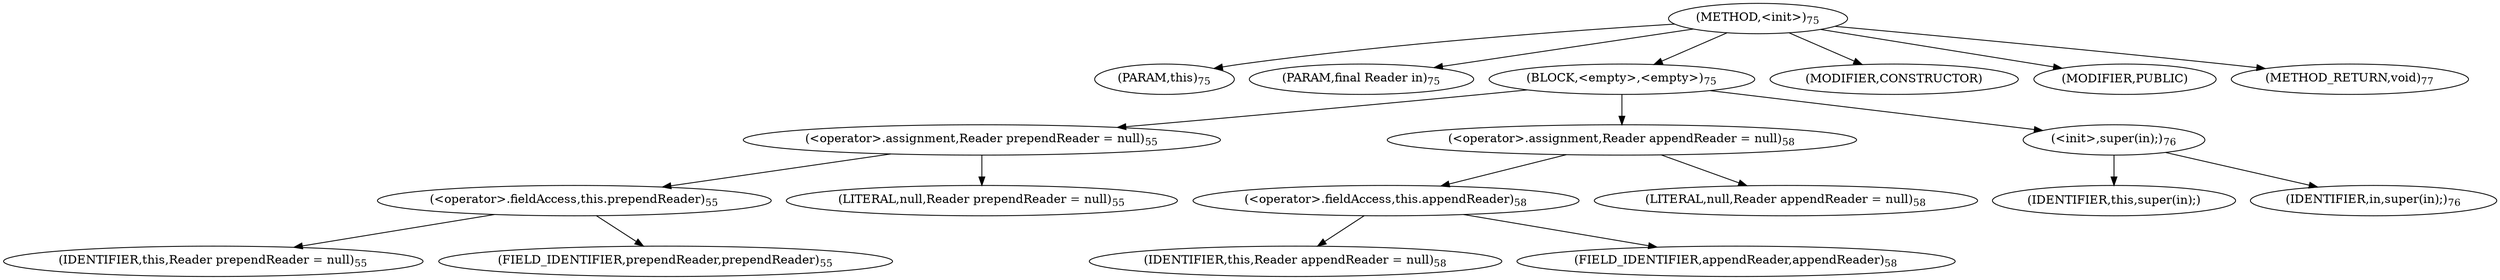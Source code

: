 digraph "&lt;init&gt;" {  
"59" [label = <(METHOD,&lt;init&gt;)<SUB>75</SUB>> ]
"6" [label = <(PARAM,this)<SUB>75</SUB>> ]
"60" [label = <(PARAM,final Reader in)<SUB>75</SUB>> ]
"61" [label = <(BLOCK,&lt;empty&gt;,&lt;empty&gt;)<SUB>75</SUB>> ]
"62" [label = <(&lt;operator&gt;.assignment,Reader prependReader = null)<SUB>55</SUB>> ]
"63" [label = <(&lt;operator&gt;.fieldAccess,this.prependReader)<SUB>55</SUB>> ]
"64" [label = <(IDENTIFIER,this,Reader prependReader = null)<SUB>55</SUB>> ]
"65" [label = <(FIELD_IDENTIFIER,prependReader,prependReader)<SUB>55</SUB>> ]
"66" [label = <(LITERAL,null,Reader prependReader = null)<SUB>55</SUB>> ]
"67" [label = <(&lt;operator&gt;.assignment,Reader appendReader = null)<SUB>58</SUB>> ]
"68" [label = <(&lt;operator&gt;.fieldAccess,this.appendReader)<SUB>58</SUB>> ]
"69" [label = <(IDENTIFIER,this,Reader appendReader = null)<SUB>58</SUB>> ]
"70" [label = <(FIELD_IDENTIFIER,appendReader,appendReader)<SUB>58</SUB>> ]
"71" [label = <(LITERAL,null,Reader appendReader = null)<SUB>58</SUB>> ]
"72" [label = <(&lt;init&gt;,super(in);)<SUB>76</SUB>> ]
"5" [label = <(IDENTIFIER,this,super(in);)> ]
"73" [label = <(IDENTIFIER,in,super(in);)<SUB>76</SUB>> ]
"74" [label = <(MODIFIER,CONSTRUCTOR)> ]
"75" [label = <(MODIFIER,PUBLIC)> ]
"76" [label = <(METHOD_RETURN,void)<SUB>77</SUB>> ]
  "59" -> "6" 
  "59" -> "60" 
  "59" -> "61" 
  "59" -> "74" 
  "59" -> "75" 
  "59" -> "76" 
  "61" -> "62" 
  "61" -> "67" 
  "61" -> "72" 
  "62" -> "63" 
  "62" -> "66" 
  "63" -> "64" 
  "63" -> "65" 
  "67" -> "68" 
  "67" -> "71" 
  "68" -> "69" 
  "68" -> "70" 
  "72" -> "5" 
  "72" -> "73" 
}
